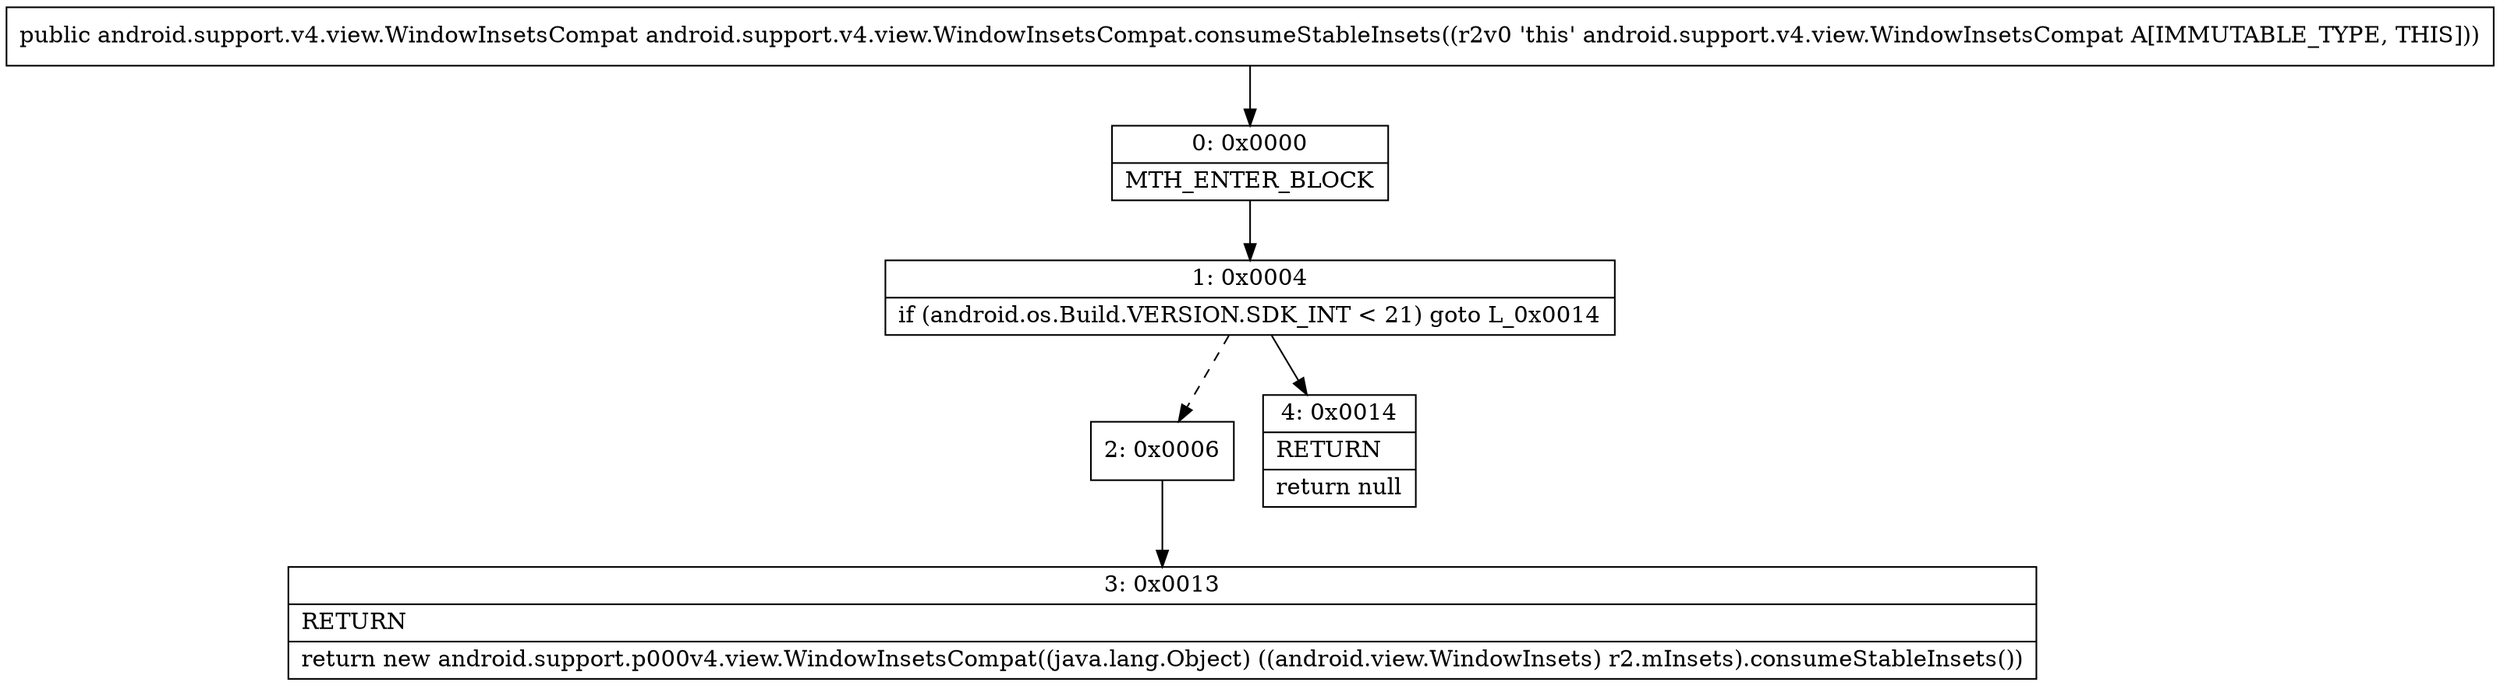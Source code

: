 digraph "CFG forandroid.support.v4.view.WindowInsetsCompat.consumeStableInsets()Landroid\/support\/v4\/view\/WindowInsetsCompat;" {
Node_0 [shape=record,label="{0\:\ 0x0000|MTH_ENTER_BLOCK\l}"];
Node_1 [shape=record,label="{1\:\ 0x0004|if (android.os.Build.VERSION.SDK_INT \< 21) goto L_0x0014\l}"];
Node_2 [shape=record,label="{2\:\ 0x0006}"];
Node_3 [shape=record,label="{3\:\ 0x0013|RETURN\l|return new android.support.p000v4.view.WindowInsetsCompat((java.lang.Object) ((android.view.WindowInsets) r2.mInsets).consumeStableInsets())\l}"];
Node_4 [shape=record,label="{4\:\ 0x0014|RETURN\l|return null\l}"];
MethodNode[shape=record,label="{public android.support.v4.view.WindowInsetsCompat android.support.v4.view.WindowInsetsCompat.consumeStableInsets((r2v0 'this' android.support.v4.view.WindowInsetsCompat A[IMMUTABLE_TYPE, THIS])) }"];
MethodNode -> Node_0;
Node_0 -> Node_1;
Node_1 -> Node_2[style=dashed];
Node_1 -> Node_4;
Node_2 -> Node_3;
}

